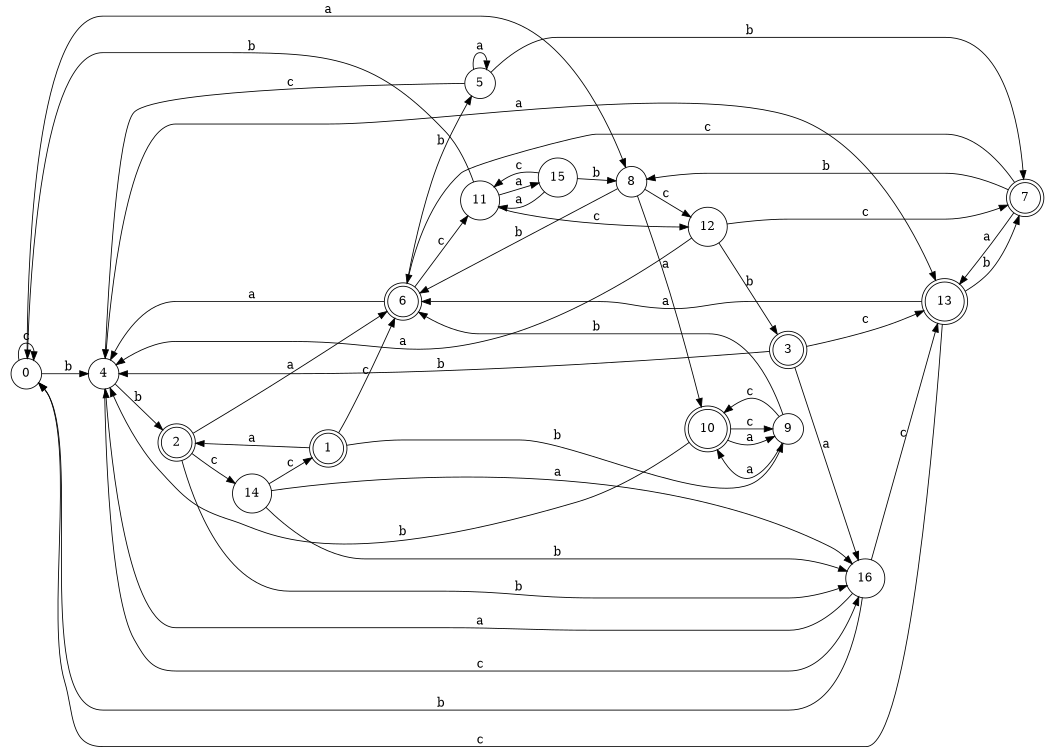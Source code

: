 digraph n14_3 {
__start0 [label="" shape="none"];

rankdir=LR;
size="8,5";

s0 [style="filled", color="black", fillcolor="white" shape="circle", label="0"];
s1 [style="rounded,filled", color="black", fillcolor="white" shape="doublecircle", label="1"];
s2 [style="rounded,filled", color="black", fillcolor="white" shape="doublecircle", label="2"];
s3 [style="rounded,filled", color="black", fillcolor="white" shape="doublecircle", label="3"];
s4 [style="filled", color="black", fillcolor="white" shape="circle", label="4"];
s5 [style="filled", color="black", fillcolor="white" shape="circle", label="5"];
s6 [style="rounded,filled", color="black", fillcolor="white" shape="doublecircle", label="6"];
s7 [style="rounded,filled", color="black", fillcolor="white" shape="doublecircle", label="7"];
s8 [style="filled", color="black", fillcolor="white" shape="circle", label="8"];
s9 [style="filled", color="black", fillcolor="white" shape="circle", label="9"];
s10 [style="rounded,filled", color="black", fillcolor="white" shape="doublecircle", label="10"];
s11 [style="filled", color="black", fillcolor="white" shape="circle", label="11"];
s12 [style="filled", color="black", fillcolor="white" shape="circle", label="12"];
s13 [style="rounded,filled", color="black", fillcolor="white" shape="doublecircle", label="13"];
s14 [style="filled", color="black", fillcolor="white" shape="circle", label="14"];
s15 [style="filled", color="black", fillcolor="white" shape="circle", label="15"];
s16 [style="filled", color="black", fillcolor="white" shape="circle", label="16"];
s0 -> s8 [label="a"];
s0 -> s4 [label="b"];
s0 -> s0 [label="c"];
s1 -> s2 [label="a"];
s1 -> s9 [label="b"];
s1 -> s6 [label="c"];
s2 -> s6 [label="a"];
s2 -> s16 [label="b"];
s2 -> s14 [label="c"];
s3 -> s16 [label="a"];
s3 -> s4 [label="b"];
s3 -> s13 [label="c"];
s4 -> s13 [label="a"];
s4 -> s2 [label="b"];
s4 -> s16 [label="c"];
s5 -> s5 [label="a"];
s5 -> s7 [label="b"];
s5 -> s4 [label="c"];
s6 -> s4 [label="a"];
s6 -> s5 [label="b"];
s6 -> s11 [label="c"];
s7 -> s13 [label="a"];
s7 -> s8 [label="b"];
s7 -> s6 [label="c"];
s8 -> s10 [label="a"];
s8 -> s6 [label="b"];
s8 -> s12 [label="c"];
s9 -> s10 [label="a"];
s9 -> s6 [label="b"];
s9 -> s10 [label="c"];
s10 -> s9 [label="a"];
s10 -> s4 [label="b"];
s10 -> s9 [label="c"];
s11 -> s15 [label="a"];
s11 -> s0 [label="b"];
s11 -> s12 [label="c"];
s12 -> s4 [label="a"];
s12 -> s3 [label="b"];
s12 -> s7 [label="c"];
s13 -> s6 [label="a"];
s13 -> s7 [label="b"];
s13 -> s0 [label="c"];
s14 -> s16 [label="a"];
s14 -> s16 [label="b"];
s14 -> s1 [label="c"];
s15 -> s11 [label="a"];
s15 -> s8 [label="b"];
s15 -> s11 [label="c"];
s16 -> s4 [label="a"];
s16 -> s0 [label="b"];
s16 -> s13 [label="c"];

}
